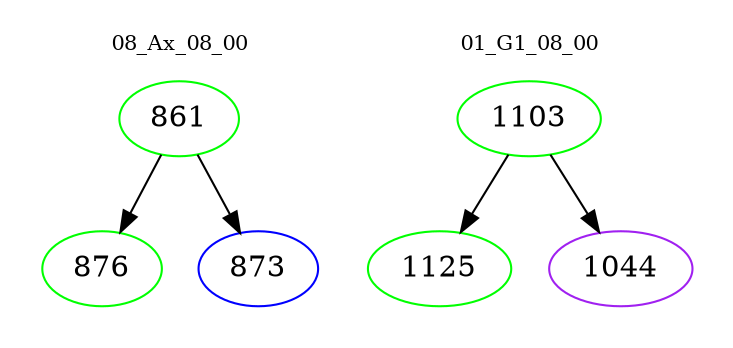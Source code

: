 digraph{
subgraph cluster_0 {
color = white
label = "08_Ax_08_00";
fontsize=10;
T0_861 [label="861", color="green"]
T0_861 -> T0_876 [color="black"]
T0_876 [label="876", color="green"]
T0_861 -> T0_873 [color="black"]
T0_873 [label="873", color="blue"]
}
subgraph cluster_1 {
color = white
label = "01_G1_08_00";
fontsize=10;
T1_1103 [label="1103", color="green"]
T1_1103 -> T1_1125 [color="black"]
T1_1125 [label="1125", color="green"]
T1_1103 -> T1_1044 [color="black"]
T1_1044 [label="1044", color="purple"]
}
}
